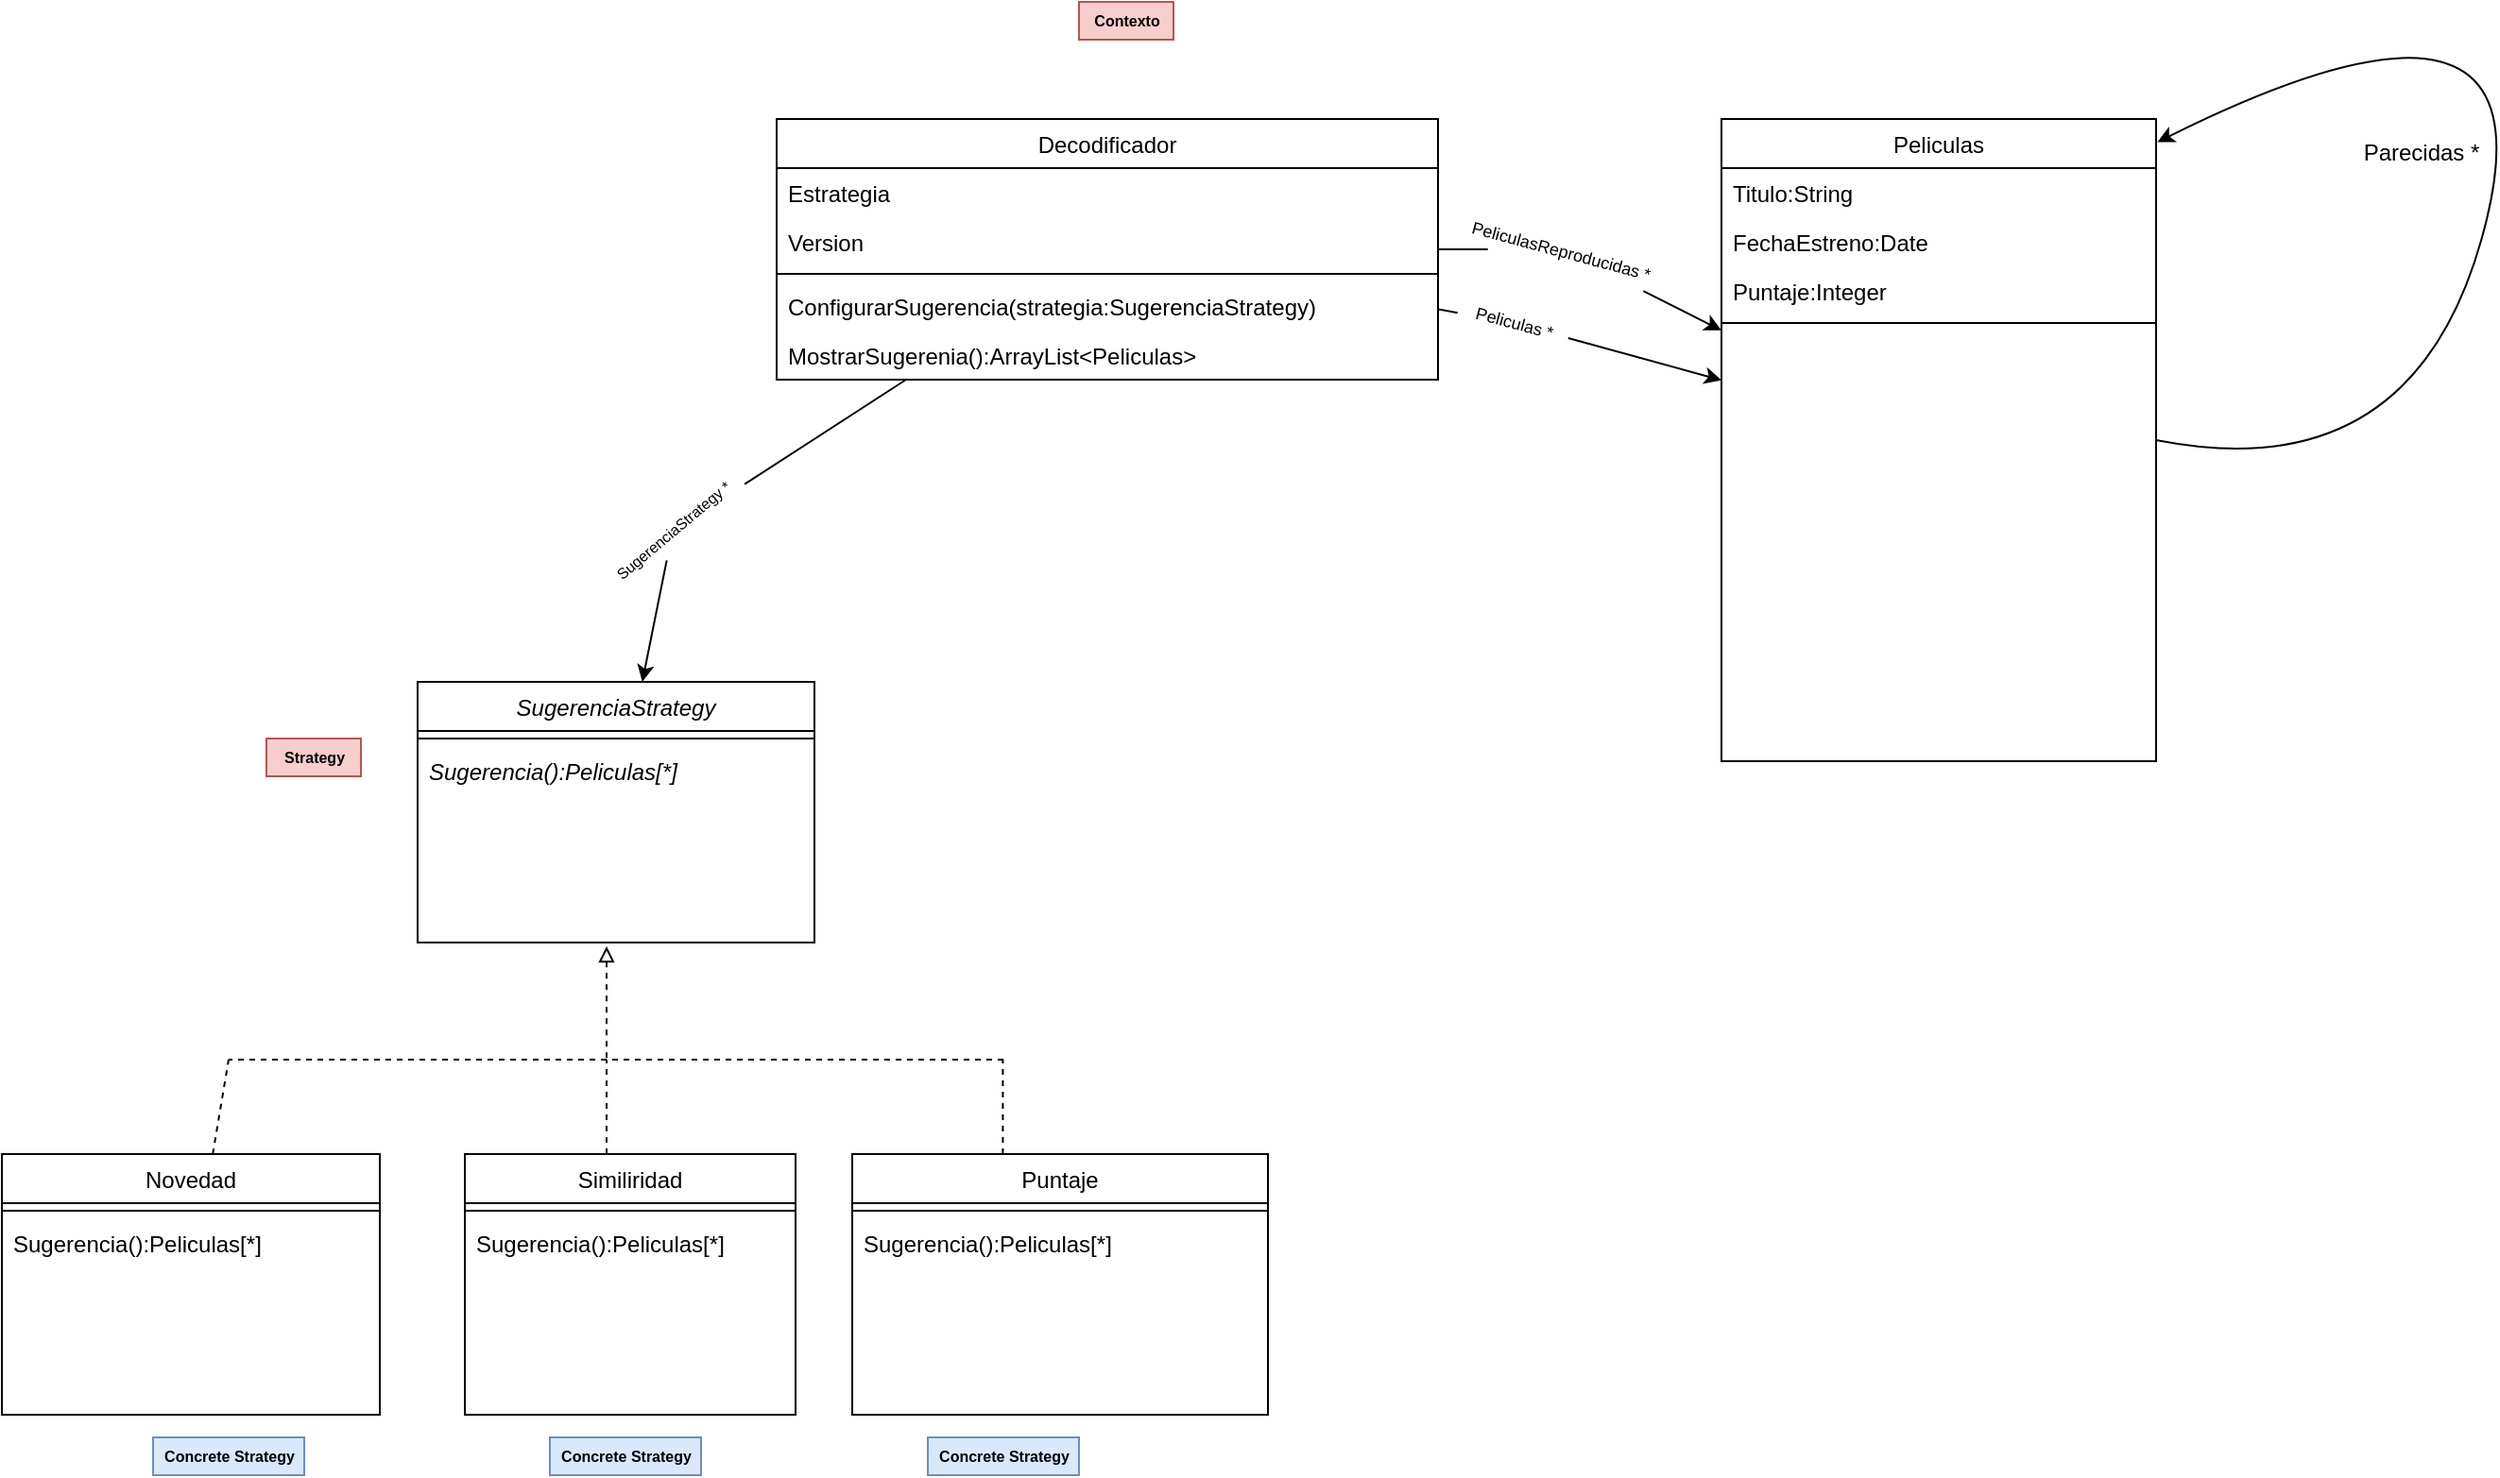 <mxfile version="19.0.3" type="github">
  <diagram id="C5RBs43oDa-KdzZeNtuy" name="Page-1">
    <mxGraphModel dx="2005" dy="1816" grid="1" gridSize="10" guides="1" tooltips="1" connect="1" arrows="1" fold="1" page="1" pageScale="1" pageWidth="827" pageHeight="1169" math="0" shadow="0">
      <root>
        <mxCell id="WIyWlLk6GJQsqaUBKTNV-0" />
        <mxCell id="WIyWlLk6GJQsqaUBKTNV-1" parent="WIyWlLk6GJQsqaUBKTNV-0" />
        <mxCell id="zkfFHV4jXpPFQw0GAbJ--0" value="Decodificador" style="swimlane;fontStyle=0;align=center;verticalAlign=top;childLayout=stackLayout;horizontal=1;startSize=26;horizontalStack=0;resizeParent=1;resizeLast=0;collapsible=1;marginBottom=0;rounded=0;shadow=0;strokeWidth=1;" parent="WIyWlLk6GJQsqaUBKTNV-1" vertex="1">
          <mxGeometry x="110" y="2" width="350" height="138" as="geometry">
            <mxRectangle x="230" y="140" width="160" height="26" as="alternateBounds" />
          </mxGeometry>
        </mxCell>
        <mxCell id="zkfFHV4jXpPFQw0GAbJ--1" value="Estrategia" style="text;align=left;verticalAlign=top;spacingLeft=4;spacingRight=4;overflow=hidden;rotatable=0;points=[[0,0.5],[1,0.5]];portConstraint=eastwest;" parent="zkfFHV4jXpPFQw0GAbJ--0" vertex="1">
          <mxGeometry y="26" width="350" height="26" as="geometry" />
        </mxCell>
        <mxCell id="_CNnJkSrtxPyMAdEsJPv-67" value="Version" style="text;align=left;verticalAlign=top;spacingLeft=4;spacingRight=4;overflow=hidden;rotatable=0;points=[[0,0.5],[1,0.5]];portConstraint=eastwest;" vertex="1" parent="zkfFHV4jXpPFQw0GAbJ--0">
          <mxGeometry y="52" width="350" height="26" as="geometry" />
        </mxCell>
        <mxCell id="zkfFHV4jXpPFQw0GAbJ--4" value="" style="line;html=1;strokeWidth=1;align=left;verticalAlign=middle;spacingTop=-1;spacingLeft=3;spacingRight=3;rotatable=0;labelPosition=right;points=[];portConstraint=eastwest;" parent="zkfFHV4jXpPFQw0GAbJ--0" vertex="1">
          <mxGeometry y="78" width="350" height="8" as="geometry" />
        </mxCell>
        <mxCell id="zkfFHV4jXpPFQw0GAbJ--5" value="ConfigurarSugerencia(strategia:SugerenciaStrategy)" style="text;align=left;verticalAlign=top;spacingLeft=4;spacingRight=4;overflow=hidden;rotatable=0;points=[[0,0.5],[1,0.5]];portConstraint=eastwest;" parent="zkfFHV4jXpPFQw0GAbJ--0" vertex="1">
          <mxGeometry y="86" width="350" height="26" as="geometry" />
        </mxCell>
        <mxCell id="_CNnJkSrtxPyMAdEsJPv-66" value="MostrarSugerenia():ArrayList&lt;Peliculas&gt;" style="text;align=left;verticalAlign=top;spacingLeft=4;spacingRight=4;overflow=hidden;rotatable=0;points=[[0,0.5],[1,0.5]];portConstraint=eastwest;" vertex="1" parent="zkfFHV4jXpPFQw0GAbJ--0">
          <mxGeometry y="112" width="350" height="26" as="geometry" />
        </mxCell>
        <mxCell id="_CNnJkSrtxPyMAdEsJPv-0" value="Peliculas" style="swimlane;fontStyle=0;align=center;verticalAlign=top;childLayout=stackLayout;horizontal=1;startSize=26;horizontalStack=0;resizeParent=1;resizeLast=0;collapsible=1;marginBottom=0;rounded=0;shadow=0;strokeWidth=1;" vertex="1" parent="WIyWlLk6GJQsqaUBKTNV-1">
          <mxGeometry x="610" y="2" width="230" height="340" as="geometry">
            <mxRectangle x="230" y="140" width="160" height="26" as="alternateBounds" />
          </mxGeometry>
        </mxCell>
        <mxCell id="_CNnJkSrtxPyMAdEsJPv-1" value="Titulo:String" style="text;align=left;verticalAlign=top;spacingLeft=4;spacingRight=4;overflow=hidden;rotatable=0;points=[[0,0.5],[1,0.5]];portConstraint=eastwest;" vertex="1" parent="_CNnJkSrtxPyMAdEsJPv-0">
          <mxGeometry y="26" width="230" height="26" as="geometry" />
        </mxCell>
        <mxCell id="_CNnJkSrtxPyMAdEsJPv-60" value="FechaEstreno:Date" style="text;align=left;verticalAlign=top;spacingLeft=4;spacingRight=4;overflow=hidden;rotatable=0;points=[[0,0.5],[1,0.5]];portConstraint=eastwest;" vertex="1" parent="_CNnJkSrtxPyMAdEsJPv-0">
          <mxGeometry y="52" width="230" height="26" as="geometry" />
        </mxCell>
        <mxCell id="_CNnJkSrtxPyMAdEsJPv-61" value="Puntaje:Integer" style="text;align=left;verticalAlign=top;spacingLeft=4;spacingRight=4;overflow=hidden;rotatable=0;points=[[0,0.5],[1,0.5]];portConstraint=eastwest;" vertex="1" parent="_CNnJkSrtxPyMAdEsJPv-0">
          <mxGeometry y="78" width="230" height="26" as="geometry" />
        </mxCell>
        <mxCell id="_CNnJkSrtxPyMAdEsJPv-4" value="" style="line;html=1;strokeWidth=1;align=left;verticalAlign=middle;spacingTop=-1;spacingLeft=3;spacingRight=3;rotatable=0;labelPosition=right;points=[];portConstraint=eastwest;" vertex="1" parent="_CNnJkSrtxPyMAdEsJPv-0">
          <mxGeometry y="104" width="230" height="8" as="geometry" />
        </mxCell>
        <mxCell id="_CNnJkSrtxPyMAdEsJPv-6" value="SugerenciaStrategy" style="swimlane;fontStyle=2;align=center;verticalAlign=top;childLayout=stackLayout;horizontal=1;startSize=26;horizontalStack=0;resizeParent=1;resizeLast=0;collapsible=1;marginBottom=0;rounded=0;shadow=0;strokeWidth=1;" vertex="1" parent="WIyWlLk6GJQsqaUBKTNV-1">
          <mxGeometry x="-80" y="300" width="210" height="138" as="geometry">
            <mxRectangle x="230" y="140" width="160" height="26" as="alternateBounds" />
          </mxGeometry>
        </mxCell>
        <mxCell id="_CNnJkSrtxPyMAdEsJPv-10" value="" style="line;html=1;strokeWidth=1;align=left;verticalAlign=middle;spacingTop=-1;spacingLeft=3;spacingRight=3;rotatable=0;labelPosition=right;points=[];portConstraint=eastwest;" vertex="1" parent="_CNnJkSrtxPyMAdEsJPv-6">
          <mxGeometry y="26" width="210" height="8" as="geometry" />
        </mxCell>
        <mxCell id="_CNnJkSrtxPyMAdEsJPv-11" value="Sugerencia():Peliculas[*]" style="text;align=left;verticalAlign=top;spacingLeft=4;spacingRight=4;overflow=hidden;rotatable=0;points=[[0,0.5],[1,0.5]];portConstraint=eastwest;fontStyle=2" vertex="1" parent="_CNnJkSrtxPyMAdEsJPv-6">
          <mxGeometry y="34" width="210" height="26" as="geometry" />
        </mxCell>
        <mxCell id="_CNnJkSrtxPyMAdEsJPv-12" value="Novedad" style="swimlane;fontStyle=0;align=center;verticalAlign=middle;childLayout=stackLayout;horizontal=1;startSize=26;horizontalStack=0;resizeParent=1;resizeLast=0;collapsible=1;marginBottom=0;rounded=0;shadow=0;strokeWidth=1;" vertex="1" parent="WIyWlLk6GJQsqaUBKTNV-1">
          <mxGeometry x="-300" y="550" width="200" height="138" as="geometry">
            <mxRectangle x="230" y="140" width="160" height="26" as="alternateBounds" />
          </mxGeometry>
        </mxCell>
        <mxCell id="_CNnJkSrtxPyMAdEsJPv-16" value="" style="line;html=1;strokeWidth=1;align=left;verticalAlign=middle;spacingTop=-1;spacingLeft=3;spacingRight=3;rotatable=0;labelPosition=right;points=[];portConstraint=eastwest;" vertex="1" parent="_CNnJkSrtxPyMAdEsJPv-12">
          <mxGeometry y="26" width="200" height="8" as="geometry" />
        </mxCell>
        <mxCell id="_CNnJkSrtxPyMAdEsJPv-68" value="Sugerencia():Peliculas[*]" style="text;align=left;verticalAlign=top;spacingLeft=4;spacingRight=4;overflow=hidden;rotatable=0;points=[[0,0.5],[1,0.5]];portConstraint=eastwest;fontStyle=0" vertex="1" parent="_CNnJkSrtxPyMAdEsJPv-12">
          <mxGeometry y="34" width="200" height="26" as="geometry" />
        </mxCell>
        <mxCell id="_CNnJkSrtxPyMAdEsJPv-31" value="Similiridad" style="swimlane;fontStyle=0;align=center;verticalAlign=middle;childLayout=stackLayout;horizontal=1;startSize=26;horizontalStack=0;resizeParent=1;resizeLast=0;collapsible=1;marginBottom=0;rounded=0;shadow=0;strokeWidth=1;" vertex="1" parent="WIyWlLk6GJQsqaUBKTNV-1">
          <mxGeometry x="-55" y="550" width="175" height="138" as="geometry">
            <mxRectangle x="230" y="140" width="160" height="26" as="alternateBounds" />
          </mxGeometry>
        </mxCell>
        <mxCell id="_CNnJkSrtxPyMAdEsJPv-33" value="" style="line;html=1;strokeWidth=1;align=left;verticalAlign=middle;spacingTop=-1;spacingLeft=3;spacingRight=3;rotatable=0;labelPosition=right;points=[];portConstraint=eastwest;" vertex="1" parent="_CNnJkSrtxPyMAdEsJPv-31">
          <mxGeometry y="26" width="175" height="8" as="geometry" />
        </mxCell>
        <mxCell id="_CNnJkSrtxPyMAdEsJPv-69" value="Sugerencia():Peliculas[*]" style="text;align=left;verticalAlign=top;spacingLeft=4;spacingRight=4;overflow=hidden;rotatable=0;points=[[0,0.5],[1,0.5]];portConstraint=eastwest;fontStyle=0" vertex="1" parent="_CNnJkSrtxPyMAdEsJPv-31">
          <mxGeometry y="34" width="175" height="26" as="geometry" />
        </mxCell>
        <mxCell id="_CNnJkSrtxPyMAdEsJPv-35" value="Puntaje" style="swimlane;fontStyle=0;align=center;verticalAlign=middle;childLayout=stackLayout;horizontal=1;startSize=26;horizontalStack=0;resizeParent=1;resizeLast=0;collapsible=1;marginBottom=0;rounded=0;shadow=0;strokeWidth=1;" vertex="1" parent="WIyWlLk6GJQsqaUBKTNV-1">
          <mxGeometry x="150" y="550" width="220" height="138" as="geometry">
            <mxRectangle x="230" y="140" width="160" height="26" as="alternateBounds" />
          </mxGeometry>
        </mxCell>
        <mxCell id="_CNnJkSrtxPyMAdEsJPv-37" value="" style="line;html=1;strokeWidth=1;align=left;verticalAlign=middle;spacingTop=-1;spacingLeft=3;spacingRight=3;rotatable=0;labelPosition=right;points=[];portConstraint=eastwest;" vertex="1" parent="_CNnJkSrtxPyMAdEsJPv-35">
          <mxGeometry y="26" width="220" height="8" as="geometry" />
        </mxCell>
        <mxCell id="_CNnJkSrtxPyMAdEsJPv-70" value="Sugerencia():Peliculas[*]" style="text;align=left;verticalAlign=top;spacingLeft=4;spacingRight=4;overflow=hidden;rotatable=0;points=[[0,0.5],[1,0.5]];portConstraint=eastwest;fontStyle=0" vertex="1" parent="_CNnJkSrtxPyMAdEsJPv-35">
          <mxGeometry y="34" width="220" height="26" as="geometry" />
        </mxCell>
        <mxCell id="_CNnJkSrtxPyMAdEsJPv-39" value="" style="endArrow=none;html=1;rounded=0;dashed=1;" edge="1" parent="WIyWlLk6GJQsqaUBKTNV-1" source="_CNnJkSrtxPyMAdEsJPv-12">
          <mxGeometry width="50" height="50" relative="1" as="geometry">
            <mxPoint x="-210" y="528" as="sourcePoint" />
            <mxPoint x="-180" y="500" as="targetPoint" />
          </mxGeometry>
        </mxCell>
        <mxCell id="_CNnJkSrtxPyMAdEsJPv-40" value="" style="endArrow=none;html=1;rounded=0;dashed=1;" edge="1" parent="WIyWlLk6GJQsqaUBKTNV-1">
          <mxGeometry width="50" height="50" relative="1" as="geometry">
            <mxPoint x="20" y="550" as="sourcePoint" />
            <mxPoint x="20" y="500" as="targetPoint" />
          </mxGeometry>
        </mxCell>
        <mxCell id="_CNnJkSrtxPyMAdEsJPv-41" value="" style="endArrow=none;html=1;rounded=0;dashed=1;" edge="1" parent="WIyWlLk6GJQsqaUBKTNV-1">
          <mxGeometry width="50" height="50" relative="1" as="geometry">
            <mxPoint x="229.71" y="550" as="sourcePoint" />
            <mxPoint x="229.71" y="500" as="targetPoint" />
          </mxGeometry>
        </mxCell>
        <mxCell id="_CNnJkSrtxPyMAdEsJPv-42" value="" style="endArrow=none;html=1;rounded=0;dashed=1;" edge="1" parent="WIyWlLk6GJQsqaUBKTNV-1">
          <mxGeometry width="50" height="50" relative="1" as="geometry">
            <mxPoint x="230" y="500" as="sourcePoint" />
            <mxPoint x="-180" y="500" as="targetPoint" />
          </mxGeometry>
        </mxCell>
        <mxCell id="_CNnJkSrtxPyMAdEsJPv-43" value="" style="endArrow=none;html=1;rounded=0;startArrow=block;startFill=0;dashed=1;" edge="1" parent="WIyWlLk6GJQsqaUBKTNV-1">
          <mxGeometry width="50" height="50" relative="1" as="geometry">
            <mxPoint x="20" y="440" as="sourcePoint" />
            <mxPoint x="20" y="500" as="targetPoint" />
          </mxGeometry>
        </mxCell>
        <mxCell id="_CNnJkSrtxPyMAdEsJPv-44" value="" style="endArrow=none;html=1;rounded=0;startArrow=none;startFill=1;" edge="1" parent="WIyWlLk6GJQsqaUBKTNV-1" source="_CNnJkSrtxPyMAdEsJPv-50" target="zkfFHV4jXpPFQw0GAbJ--0">
          <mxGeometry width="50" height="50" relative="1" as="geometry">
            <mxPoint x="110" y="380" as="sourcePoint" />
            <mxPoint x="220" y="380" as="targetPoint" />
          </mxGeometry>
        </mxCell>
        <mxCell id="_CNnJkSrtxPyMAdEsJPv-45" value="" style="endArrow=none;html=1;rounded=0;startArrow=none;startFill=1;" edge="1" parent="WIyWlLk6GJQsqaUBKTNV-1" source="_CNnJkSrtxPyMAdEsJPv-52" target="zkfFHV4jXpPFQw0GAbJ--0">
          <mxGeometry width="50" height="50" relative="1" as="geometry">
            <mxPoint x="125.357" y="310" as="sourcePoint" />
            <mxPoint x="230" y="230.091" as="targetPoint" />
          </mxGeometry>
        </mxCell>
        <mxCell id="_CNnJkSrtxPyMAdEsJPv-46" value="" style="curved=1;endArrow=classic;html=1;rounded=0;exitX=1;exitY=0.5;exitDx=0;exitDy=0;entryX=1.003;entryY=0.036;entryDx=0;entryDy=0;entryPerimeter=0;" edge="1" parent="WIyWlLk6GJQsqaUBKTNV-1" source="_CNnJkSrtxPyMAdEsJPv-0" target="_CNnJkSrtxPyMAdEsJPv-0">
          <mxGeometry width="50" height="50" relative="1" as="geometry">
            <mxPoint x="420" y="300" as="sourcePoint" />
            <mxPoint x="790" y="180" as="targetPoint" />
            <Array as="points">
              <mxPoint x="980" y="200" />
              <mxPoint x="1050" y="-90" />
            </Array>
          </mxGeometry>
        </mxCell>
        <mxCell id="_CNnJkSrtxPyMAdEsJPv-47" value="Parecidas *" style="text;html=1;align=center;verticalAlign=middle;resizable=0;points=[];autosize=1;strokeColor=none;fillColor=none;" vertex="1" parent="WIyWlLk6GJQsqaUBKTNV-1">
          <mxGeometry x="940" y="10" width="80" height="20" as="geometry" />
        </mxCell>
        <mxCell id="_CNnJkSrtxPyMAdEsJPv-51" value="" style="endArrow=none;html=1;rounded=0;startArrow=none;startFill=1;" edge="1" parent="WIyWlLk6GJQsqaUBKTNV-1" source="_CNnJkSrtxPyMAdEsJPv-53" target="zkfFHV4jXpPFQw0GAbJ--0">
          <mxGeometry width="50" height="50" relative="1" as="geometry">
            <mxPoint x="560" y="188.477" as="sourcePoint" />
            <mxPoint x="380" y="139.997" as="targetPoint" />
          </mxGeometry>
        </mxCell>
        <mxCell id="_CNnJkSrtxPyMAdEsJPv-54" value="Contexto" style="text;html=1;align=center;verticalAlign=middle;resizable=0;points=[];autosize=1;strokeColor=#b85450;fillColor=#f8cecc;fontSize=8;fontStyle=1" vertex="1" parent="WIyWlLk6GJQsqaUBKTNV-1">
          <mxGeometry x="270" y="-60" width="50" height="20" as="geometry" />
        </mxCell>
        <mxCell id="_CNnJkSrtxPyMAdEsJPv-55" value="Strategy" style="text;html=1;align=center;verticalAlign=middle;resizable=0;points=[];autosize=1;strokeColor=#b85450;fillColor=#f8cecc;fontSize=8;fontStyle=1" vertex="1" parent="WIyWlLk6GJQsqaUBKTNV-1">
          <mxGeometry x="-160" y="330" width="50" height="20" as="geometry" />
        </mxCell>
        <mxCell id="_CNnJkSrtxPyMAdEsJPv-56" value="Concrete Strategy" style="text;html=1;align=center;verticalAlign=middle;resizable=0;points=[];autosize=1;strokeColor=#6c8ebf;fillColor=#dae8fc;fontSize=8;fontStyle=1" vertex="1" parent="WIyWlLk6GJQsqaUBKTNV-1">
          <mxGeometry x="190" y="700" width="80" height="20" as="geometry" />
        </mxCell>
        <mxCell id="_CNnJkSrtxPyMAdEsJPv-58" value="Concrete Strategy" style="text;html=1;align=center;verticalAlign=middle;resizable=0;points=[];autosize=1;strokeColor=#6c8ebf;fillColor=#dae8fc;fontSize=8;fontStyle=1" vertex="1" parent="WIyWlLk6GJQsqaUBKTNV-1">
          <mxGeometry x="-10" y="700" width="80" height="20" as="geometry" />
        </mxCell>
        <mxCell id="_CNnJkSrtxPyMAdEsJPv-59" value="Concrete Strategy" style="text;html=1;align=center;verticalAlign=middle;resizable=0;points=[];autosize=1;strokeColor=#6c8ebf;fillColor=#dae8fc;fontSize=8;fontStyle=1" vertex="1" parent="WIyWlLk6GJQsqaUBKTNV-1">
          <mxGeometry x="-220" y="700" width="80" height="20" as="geometry" />
        </mxCell>
        <mxCell id="_CNnJkSrtxPyMAdEsJPv-50" value="SugerenciaStrategy *" style="text;html=1;align=center;verticalAlign=middle;resizable=0;points=[];autosize=1;strokeColor=none;fillColor=none;rotation=-40;fontSize=8;" vertex="1" parent="WIyWlLk6GJQsqaUBKTNV-1">
          <mxGeometry x="10" y="210" width="90" height="20" as="geometry" />
        </mxCell>
        <mxCell id="_CNnJkSrtxPyMAdEsJPv-62" value="" style="endArrow=none;html=1;rounded=0;startArrow=classic;startFill=1;" edge="1" parent="WIyWlLk6GJQsqaUBKTNV-1" source="_CNnJkSrtxPyMAdEsJPv-6" target="_CNnJkSrtxPyMAdEsJPv-50">
          <mxGeometry width="50" height="50" relative="1" as="geometry">
            <mxPoint x="120.742" y="300" as="sourcePoint" />
            <mxPoint x="219.258" y="229" as="targetPoint" />
          </mxGeometry>
        </mxCell>
        <mxCell id="_CNnJkSrtxPyMAdEsJPv-52" value="&lt;font style=&quot;font-size: 9px;&quot;&gt;PeliculasReproducidas *&lt;/font&gt;" style="text;html=1;align=center;verticalAlign=middle;resizable=0;points=[];autosize=1;strokeColor=none;fillColor=none;rotation=15;" vertex="1" parent="WIyWlLk6GJQsqaUBKTNV-1">
          <mxGeometry x="470" y="61" width="110" height="20" as="geometry" />
        </mxCell>
        <mxCell id="_CNnJkSrtxPyMAdEsJPv-63" value="" style="endArrow=none;html=1;rounded=0;startArrow=classic;startFill=1;" edge="1" parent="WIyWlLk6GJQsqaUBKTNV-1" source="_CNnJkSrtxPyMAdEsJPv-0" target="_CNnJkSrtxPyMAdEsJPv-52">
          <mxGeometry width="50" height="50" relative="1" as="geometry">
            <mxPoint x="610" y="144.345" as="sourcePoint" />
            <mxPoint x="420" y="98.655" as="targetPoint" />
          </mxGeometry>
        </mxCell>
        <mxCell id="_CNnJkSrtxPyMAdEsJPv-53" value="Peliculas *" style="text;html=1;align=center;verticalAlign=middle;resizable=0;points=[];autosize=1;strokeColor=none;fillColor=none;fontSize=9;rotation=15;" vertex="1" parent="WIyWlLk6GJQsqaUBKTNV-1">
          <mxGeometry x="470" y="100" width="60" height="20" as="geometry" />
        </mxCell>
        <mxCell id="_CNnJkSrtxPyMAdEsJPv-64" value="" style="endArrow=none;html=1;rounded=0;startArrow=classic;startFill=1;" edge="1" parent="WIyWlLk6GJQsqaUBKTNV-1" source="_CNnJkSrtxPyMAdEsJPv-0" target="_CNnJkSrtxPyMAdEsJPv-53">
          <mxGeometry width="50" height="50" relative="1" as="geometry">
            <mxPoint x="560" y="188.477" as="sourcePoint" />
            <mxPoint x="420" y="123.98" as="targetPoint" />
          </mxGeometry>
        </mxCell>
      </root>
    </mxGraphModel>
  </diagram>
</mxfile>
